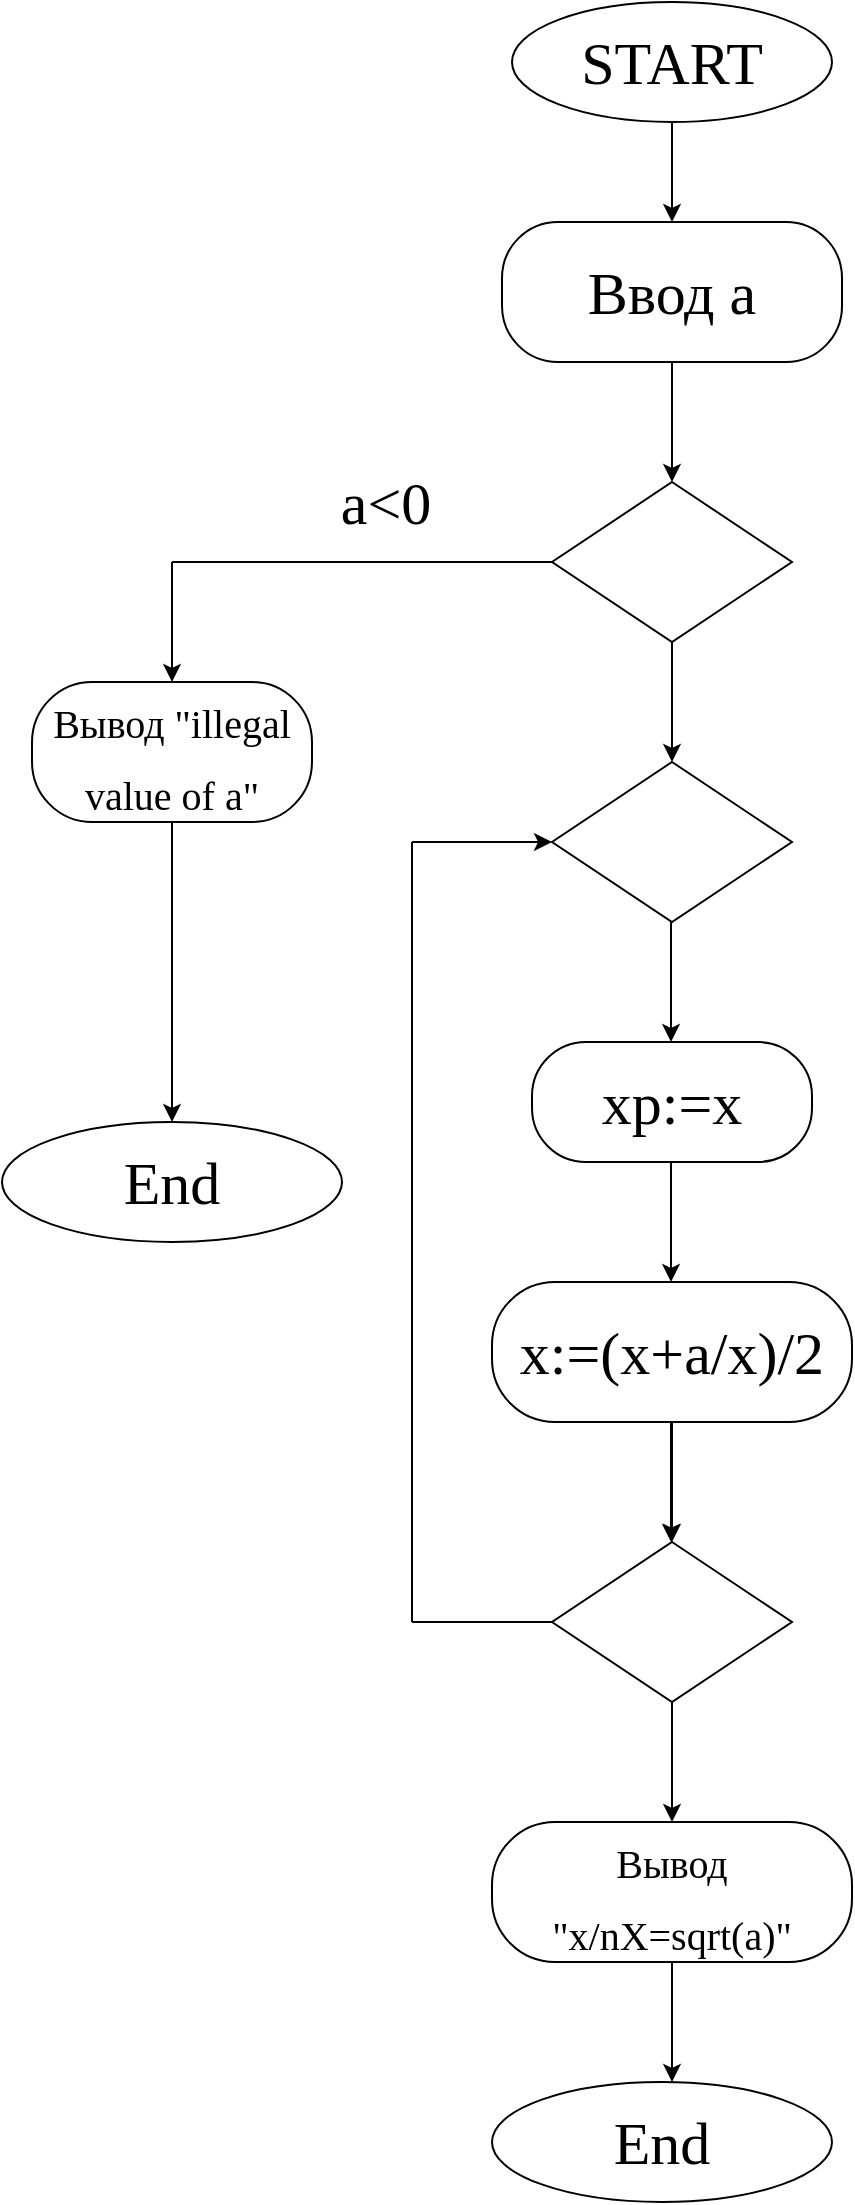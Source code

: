 <mxfile version="14.6.13" type="github">
  <diagram id="C5RBs43oDa-KdzZeNtuy" name="Page-1">
    <mxGraphModel dx="1865" dy="580" grid="1" gridSize="10" guides="1" tooltips="1" connect="1" arrows="1" fold="1" page="1" pageScale="1" pageWidth="827" pageHeight="1169" math="0" shadow="0">
      <root>
        <mxCell id="WIyWlLk6GJQsqaUBKTNV-0" />
        <mxCell id="WIyWlLk6GJQsqaUBKTNV-1" parent="WIyWlLk6GJQsqaUBKTNV-0" />
        <mxCell id="_Be9lgDANuGz6kZ1BEno-0" value="&lt;font style=&quot;font-size: 30px&quot;&gt;START&lt;/font&gt;" style="ellipse;whiteSpace=wrap;html=1;fontFamily=Times New Roman;fontSize=30;" parent="WIyWlLk6GJQsqaUBKTNV-1" vertex="1">
          <mxGeometry x="-350" y="20" width="160" height="60" as="geometry" />
        </mxCell>
        <mxCell id="_Be9lgDANuGz6kZ1BEno-3" value="" style="endArrow=classic;html=1;fontFamily=Times New Roman;fontSize=30;exitX=0.5;exitY=1;exitDx=0;exitDy=0;" parent="WIyWlLk6GJQsqaUBKTNV-1" source="_Be9lgDANuGz6kZ1BEno-0" edge="1">
          <mxGeometry width="50" height="50" relative="1" as="geometry">
            <mxPoint x="-250" y="590" as="sourcePoint" />
            <mxPoint x="-270" y="130" as="targetPoint" />
          </mxGeometry>
        </mxCell>
        <mxCell id="_Be9lgDANuGz6kZ1BEno-6" value="Ввод a" style="rounded=1;whiteSpace=wrap;html=1;fontFamily=Times New Roman;fontSize=30;arcSize=40;" parent="WIyWlLk6GJQsqaUBKTNV-1" vertex="1">
          <mxGeometry x="-355" y="130" width="170" height="70" as="geometry" />
        </mxCell>
        <mxCell id="_Be9lgDANuGz6kZ1BEno-7" value="" style="rhombus;whiteSpace=wrap;html=1;fontFamily=Times New Roman;fontSize=30;" parent="WIyWlLk6GJQsqaUBKTNV-1" vertex="1">
          <mxGeometry x="-330" y="260" width="120" height="80" as="geometry" />
        </mxCell>
        <mxCell id="_Be9lgDANuGz6kZ1BEno-11" value="" style="endArrow=classic;html=1;fontFamily=Times New Roman;fontSize=30;exitX=0.5;exitY=1;exitDx=0;exitDy=0;entryX=0.5;entryY=0;entryDx=0;entryDy=0;" parent="WIyWlLk6GJQsqaUBKTNV-1" source="_Be9lgDANuGz6kZ1BEno-6" target="_Be9lgDANuGz6kZ1BEno-7" edge="1">
          <mxGeometry width="50" height="50" relative="1" as="geometry">
            <mxPoint x="-250" y="590" as="sourcePoint" />
            <mxPoint x="-200" y="540" as="targetPoint" />
          </mxGeometry>
        </mxCell>
        <mxCell id="_Be9lgDANuGz6kZ1BEno-12" value="" style="endArrow=classic;html=1;fontFamily=Times New Roman;fontSize=30;" parent="WIyWlLk6GJQsqaUBKTNV-1" edge="1">
          <mxGeometry width="50" height="50" relative="1" as="geometry">
            <mxPoint x="-520" y="300" as="sourcePoint" />
            <mxPoint x="-520" y="360" as="targetPoint" />
          </mxGeometry>
        </mxCell>
        <mxCell id="_Be9lgDANuGz6kZ1BEno-13" value="&lt;span style=&quot;font-size: 20px&quot;&gt;Вывод &quot;illegal value of a&quot;&lt;/span&gt;" style="rounded=1;whiteSpace=wrap;html=1;fontFamily=Times New Roman;fontSize=30;arcSize=43;" parent="WIyWlLk6GJQsqaUBKTNV-1" vertex="1">
          <mxGeometry x="-590" y="360" width="140" height="70" as="geometry" />
        </mxCell>
        <mxCell id="_Be9lgDANuGz6kZ1BEno-14" value="" style="endArrow=classic;html=1;fontFamily=Times New Roman;fontSize=30;exitX=0.5;exitY=1;exitDx=0;exitDy=0;" parent="WIyWlLk6GJQsqaUBKTNV-1" source="_Be9lgDANuGz6kZ1BEno-7" edge="1">
          <mxGeometry width="50" height="50" relative="1" as="geometry">
            <mxPoint x="-250" y="570" as="sourcePoint" />
            <mxPoint x="-270" y="400" as="targetPoint" />
          </mxGeometry>
        </mxCell>
        <mxCell id="_Be9lgDANuGz6kZ1BEno-29" value="" style="edgeStyle=orthogonalEdgeStyle;rounded=0;orthogonalLoop=1;jettySize=auto;html=1;fontFamily=Times New Roman;fontSize=30;" parent="WIyWlLk6GJQsqaUBKTNV-1" source="_Be9lgDANuGz6kZ1BEno-15" target="_Be9lgDANuGz6kZ1BEno-23" edge="1">
          <mxGeometry relative="1" as="geometry" />
        </mxCell>
        <mxCell id="_Be9lgDANuGz6kZ1BEno-15" value="x:=(x+a/x)/2" style="rounded=1;whiteSpace=wrap;html=1;fontFamily=Times New Roman;fontSize=30;arcSize=45;" parent="WIyWlLk6GJQsqaUBKTNV-1" vertex="1">
          <mxGeometry x="-360" y="660" width="180" height="70" as="geometry" />
        </mxCell>
        <mxCell id="_Be9lgDANuGz6kZ1BEno-17" value="a&amp;lt;0" style="text;html=1;strokeColor=none;fillColor=none;align=center;verticalAlign=middle;whiteSpace=wrap;rounded=0;fontFamily=Times New Roman;fontSize=30;" parent="WIyWlLk6GJQsqaUBKTNV-1" vertex="1">
          <mxGeometry x="-433" y="260" width="40" height="20" as="geometry" />
        </mxCell>
        <mxCell id="_Be9lgDANuGz6kZ1BEno-19" value="" style="endArrow=none;html=1;fontFamily=Times New Roman;fontSize=30;exitX=0;exitY=0.5;exitDx=0;exitDy=0;" parent="WIyWlLk6GJQsqaUBKTNV-1" source="_Be9lgDANuGz6kZ1BEno-7" edge="1">
          <mxGeometry width="50" height="50" relative="1" as="geometry">
            <mxPoint x="-250" y="570" as="sourcePoint" />
            <mxPoint x="-520" y="300" as="targetPoint" />
          </mxGeometry>
        </mxCell>
        <mxCell id="_Be9lgDANuGz6kZ1BEno-20" value="" style="endArrow=classic;html=1;fontFamily=Times New Roman;fontSize=30;exitX=0.5;exitY=1;exitDx=0;exitDy=0;" parent="WIyWlLk6GJQsqaUBKTNV-1" edge="1">
          <mxGeometry width="50" height="50" relative="1" as="geometry">
            <mxPoint x="-270.5" y="600" as="sourcePoint" />
            <mxPoint x="-270.5" y="660" as="targetPoint" />
          </mxGeometry>
        </mxCell>
        <mxCell id="_Be9lgDANuGz6kZ1BEno-21" value="xp:=x" style="rounded=1;whiteSpace=wrap;html=1;fontFamily=Times New Roman;fontSize=30;arcSize=45;" parent="WIyWlLk6GJQsqaUBKTNV-1" vertex="1">
          <mxGeometry x="-340" y="540" width="140" height="60" as="geometry" />
        </mxCell>
        <mxCell id="_Be9lgDANuGz6kZ1BEno-22" value="" style="endArrow=classic;html=1;fontFamily=Times New Roman;fontSize=30;exitX=0.5;exitY=1;exitDx=0;exitDy=0;" parent="WIyWlLk6GJQsqaUBKTNV-1" edge="1">
          <mxGeometry width="50" height="50" relative="1" as="geometry">
            <mxPoint x="-270.5" y="730" as="sourcePoint" />
            <mxPoint x="-270.5" y="790" as="targetPoint" />
          </mxGeometry>
        </mxCell>
        <mxCell id="_Be9lgDANuGz6kZ1BEno-23" value="" style="rhombus;whiteSpace=wrap;html=1;fontFamily=Times New Roman;fontSize=30;" parent="WIyWlLk6GJQsqaUBKTNV-1" vertex="1">
          <mxGeometry x="-330" y="790" width="120" height="80" as="geometry" />
        </mxCell>
        <mxCell id="_Be9lgDANuGz6kZ1BEno-24" value="" style="rhombus;whiteSpace=wrap;html=1;fontFamily=Times New Roman;fontSize=30;" parent="WIyWlLk6GJQsqaUBKTNV-1" vertex="1">
          <mxGeometry x="-330" y="400" width="120" height="80" as="geometry" />
        </mxCell>
        <mxCell id="_Be9lgDANuGz6kZ1BEno-25" value="" style="endArrow=classic;html=1;fontFamily=Times New Roman;fontSize=30;exitX=0.5;exitY=1;exitDx=0;exitDy=0;" parent="WIyWlLk6GJQsqaUBKTNV-1" edge="1">
          <mxGeometry width="50" height="50" relative="1" as="geometry">
            <mxPoint x="-270.5" y="480" as="sourcePoint" />
            <mxPoint x="-270.5" y="540" as="targetPoint" />
          </mxGeometry>
        </mxCell>
        <mxCell id="_Be9lgDANuGz6kZ1BEno-26" value="" style="endArrow=none;html=1;fontFamily=Times New Roman;fontSize=30;" parent="WIyWlLk6GJQsqaUBKTNV-1" edge="1">
          <mxGeometry width="50" height="50" relative="1" as="geometry">
            <mxPoint x="-400" y="830" as="sourcePoint" />
            <mxPoint x="-330" y="830" as="targetPoint" />
          </mxGeometry>
        </mxCell>
        <mxCell id="_Be9lgDANuGz6kZ1BEno-27" value="" style="endArrow=none;html=1;fontFamily=Times New Roman;fontSize=30;" parent="WIyWlLk6GJQsqaUBKTNV-1" edge="1">
          <mxGeometry width="50" height="50" relative="1" as="geometry">
            <mxPoint x="-400" y="830" as="sourcePoint" />
            <mxPoint x="-400" y="440" as="targetPoint" />
          </mxGeometry>
        </mxCell>
        <mxCell id="_Be9lgDANuGz6kZ1BEno-28" value="" style="endArrow=classic;html=1;fontFamily=Times New Roman;fontSize=30;entryX=0;entryY=0.5;entryDx=0;entryDy=0;" parent="WIyWlLk6GJQsqaUBKTNV-1" target="_Be9lgDANuGz6kZ1BEno-24" edge="1">
          <mxGeometry width="50" height="50" relative="1" as="geometry">
            <mxPoint x="-400" y="440" as="sourcePoint" />
            <mxPoint x="-350" y="390" as="targetPoint" />
          </mxGeometry>
        </mxCell>
        <mxCell id="_Be9lgDANuGz6kZ1BEno-31" value="" style="edgeStyle=orthogonalEdgeStyle;rounded=0;orthogonalLoop=1;jettySize=auto;html=1;fontFamily=Times New Roman;fontSize=30;exitX=0.5;exitY=1;exitDx=0;exitDy=0;" parent="WIyWlLk6GJQsqaUBKTNV-1" source="_Be9lgDANuGz6kZ1BEno-23" edge="1">
          <mxGeometry relative="1" as="geometry">
            <mxPoint x="-250" y="750" as="sourcePoint" />
            <mxPoint x="-270" y="930" as="targetPoint" />
          </mxGeometry>
        </mxCell>
        <mxCell id="_Be9lgDANuGz6kZ1BEno-32" value="&lt;font style=&quot;font-size: 20px&quot;&gt;Вывод &quot;x/nX=sqrt(a)&quot;&lt;/font&gt;" style="rounded=1;whiteSpace=wrap;html=1;fontFamily=Times New Roman;fontSize=30;arcSize=45;" parent="WIyWlLk6GJQsqaUBKTNV-1" vertex="1">
          <mxGeometry x="-360" y="930" width="180" height="70" as="geometry" />
        </mxCell>
        <mxCell id="_Be9lgDANuGz6kZ1BEno-33" value="" style="edgeStyle=orthogonalEdgeStyle;rounded=0;orthogonalLoop=1;jettySize=auto;html=1;fontFamily=Times New Roman;fontSize=30;exitX=0.5;exitY=1;exitDx=0;exitDy=0;" parent="WIyWlLk6GJQsqaUBKTNV-1" source="_Be9lgDANuGz6kZ1BEno-32" edge="1">
          <mxGeometry relative="1" as="geometry">
            <mxPoint x="-260" y="880" as="sourcePoint" />
            <mxPoint x="-270" y="1060" as="targetPoint" />
          </mxGeometry>
        </mxCell>
        <mxCell id="_Be9lgDANuGz6kZ1BEno-34" value="End" style="ellipse;whiteSpace=wrap;html=1;fontFamily=Times New Roman;fontSize=30;" parent="WIyWlLk6GJQsqaUBKTNV-1" vertex="1">
          <mxGeometry x="-360" y="1060" width="170" height="60" as="geometry" />
        </mxCell>
        <mxCell id="5V3FIr_frlSGWzC9TnB1-1" value="" style="endArrow=classic;html=1;" edge="1" parent="WIyWlLk6GJQsqaUBKTNV-1">
          <mxGeometry width="50" height="50" relative="1" as="geometry">
            <mxPoint x="-520" y="430" as="sourcePoint" />
            <mxPoint x="-520" y="580" as="targetPoint" />
          </mxGeometry>
        </mxCell>
        <mxCell id="5V3FIr_frlSGWzC9TnB1-2" value="End" style="ellipse;whiteSpace=wrap;html=1;fontFamily=Times New Roman;fontSize=30;" vertex="1" parent="WIyWlLk6GJQsqaUBKTNV-1">
          <mxGeometry x="-605" y="580" width="170" height="60" as="geometry" />
        </mxCell>
      </root>
    </mxGraphModel>
  </diagram>
</mxfile>
